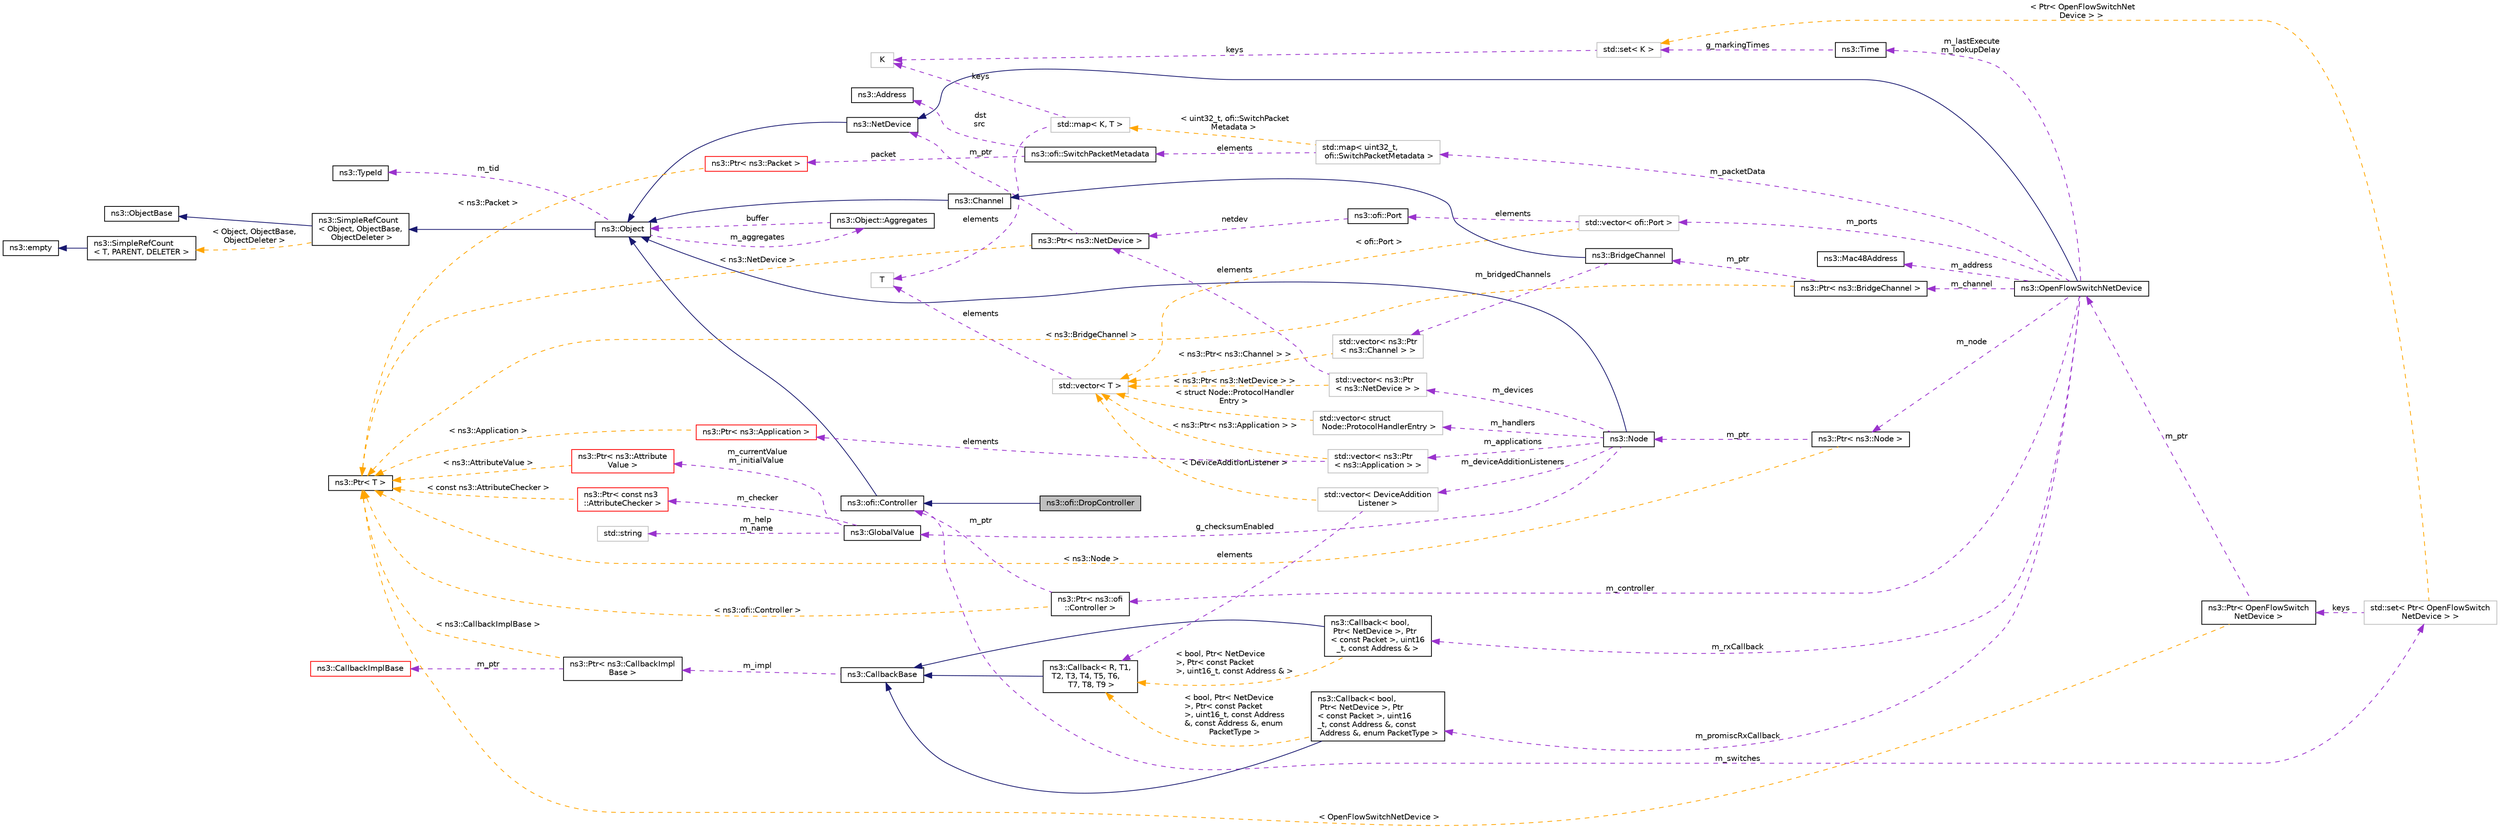 digraph "ns3::ofi::DropController"
{
 // LATEX_PDF_SIZE
  edge [fontname="Helvetica",fontsize="10",labelfontname="Helvetica",labelfontsize="10"];
  node [fontname="Helvetica",fontsize="10",shape=record];
  rankdir="LR";
  Node1 [label="ns3::ofi::DropController",height=0.2,width=0.4,color="black", fillcolor="grey75", style="filled", fontcolor="black",tooltip="Demonstration of a Drop controller."];
  Node2 -> Node1 [dir="back",color="midnightblue",fontsize="10",style="solid",fontname="Helvetica"];
  Node2 [label="ns3::ofi::Controller",height=0.2,width=0.4,color="black", fillcolor="white", style="filled",URL="$classns3_1_1ofi_1_1_controller.html",tooltip="An interface for a Controller of OpenFlowSwitchNetDevices."];
  Node3 -> Node2 [dir="back",color="midnightblue",fontsize="10",style="solid",fontname="Helvetica"];
  Node3 [label="ns3::Object",height=0.2,width=0.4,color="black", fillcolor="white", style="filled",URL="$classns3_1_1_object.html",tooltip="A base class which provides memory management and object aggregation."];
  Node4 -> Node3 [dir="back",color="midnightblue",fontsize="10",style="solid",fontname="Helvetica"];
  Node4 [label="ns3::SimpleRefCount\l\< Object, ObjectBase,\l ObjectDeleter \>",height=0.2,width=0.4,color="black", fillcolor="white", style="filled",URL="$classns3_1_1_simple_ref_count.html",tooltip=" "];
  Node5 -> Node4 [dir="back",color="midnightblue",fontsize="10",style="solid",fontname="Helvetica"];
  Node5 [label="ns3::ObjectBase",height=0.2,width=0.4,color="black", fillcolor="white", style="filled",URL="$classns3_1_1_object_base.html",tooltip="Anchor the ns-3 type and attribute system."];
  Node6 -> Node4 [dir="back",color="orange",fontsize="10",style="dashed",label=" \< Object, ObjectBase,\l ObjectDeleter \>" ,fontname="Helvetica"];
  Node6 [label="ns3::SimpleRefCount\l\< T, PARENT, DELETER \>",height=0.2,width=0.4,color="black", fillcolor="white", style="filled",URL="$classns3_1_1_simple_ref_count.html",tooltip="A template-based reference counting class."];
  Node7 -> Node6 [dir="back",color="midnightblue",fontsize="10",style="solid",fontname="Helvetica"];
  Node7 [label="ns3::empty",height=0.2,width=0.4,color="black", fillcolor="white", style="filled",URL="$classns3_1_1empty.html",tooltip="make Callback use a separate empty type"];
  Node8 -> Node3 [dir="back",color="darkorchid3",fontsize="10",style="dashed",label=" m_tid" ,fontname="Helvetica"];
  Node8 [label="ns3::TypeId",height=0.2,width=0.4,color="black", fillcolor="white", style="filled",URL="$classns3_1_1_type_id.html",tooltip="a unique identifier for an interface."];
  Node9 -> Node3 [dir="back",color="darkorchid3",fontsize="10",style="dashed",label=" m_aggregates" ,fontname="Helvetica"];
  Node9 [label="ns3::Object::Aggregates",height=0.2,width=0.4,color="black", fillcolor="white", style="filled",URL="$structns3_1_1_object_1_1_aggregates.html",tooltip="The list of Objects aggregated to this one."];
  Node3 -> Node9 [dir="back",color="darkorchid3",fontsize="10",style="dashed",label=" buffer" ,fontname="Helvetica"];
  Node10 -> Node2 [dir="back",color="darkorchid3",fontsize="10",style="dashed",label=" m_switches" ,fontname="Helvetica"];
  Node10 [label="std::set\< Ptr\< OpenFlowSwitch\lNetDevice \> \>",height=0.2,width=0.4,color="grey75", fillcolor="white", style="filled",tooltip=" "];
  Node11 -> Node10 [dir="back",color="darkorchid3",fontsize="10",style="dashed",label=" keys" ,fontname="Helvetica"];
  Node11 [label="ns3::Ptr\< OpenFlowSwitch\lNetDevice \>",height=0.2,width=0.4,color="black", fillcolor="white", style="filled",URL="$classns3_1_1_ptr.html",tooltip=" "];
  Node12 -> Node11 [dir="back",color="darkorchid3",fontsize="10",style="dashed",label=" m_ptr" ,fontname="Helvetica"];
  Node12 [label="ns3::OpenFlowSwitchNetDevice",height=0.2,width=0.4,color="black", fillcolor="white", style="filled",URL="$classns3_1_1_open_flow_switch_net_device.html",tooltip="A net device that switches multiple LAN segments via an OpenFlow-compatible flow table."];
  Node13 -> Node12 [dir="back",color="midnightblue",fontsize="10",style="solid",fontname="Helvetica"];
  Node13 [label="ns3::NetDevice",height=0.2,width=0.4,color="black", fillcolor="white", style="filled",URL="$classns3_1_1_net_device.html",tooltip="Network layer to device interface."];
  Node3 -> Node13 [dir="back",color="midnightblue",fontsize="10",style="solid",fontname="Helvetica"];
  Node14 -> Node12 [dir="back",color="darkorchid3",fontsize="10",style="dashed",label=" m_address" ,fontname="Helvetica"];
  Node14 [label="ns3::Mac48Address",height=0.2,width=0.4,color="black", fillcolor="white", style="filled",URL="$classns3_1_1_mac48_address.html",tooltip="an EUI-48 address"];
  Node15 -> Node12 [dir="back",color="darkorchid3",fontsize="10",style="dashed",label=" m_promiscRxCallback" ,fontname="Helvetica"];
  Node15 [label="ns3::Callback\< bool,\l Ptr\< NetDevice \>, Ptr\l\< const Packet \>, uint16\l_t, const Address &, const\l Address &, enum PacketType \>",height=0.2,width=0.4,color="black", fillcolor="white", style="filled",URL="$classns3_1_1_callback.html",tooltip=" "];
  Node16 -> Node15 [dir="back",color="midnightblue",fontsize="10",style="solid",fontname="Helvetica"];
  Node16 [label="ns3::CallbackBase",height=0.2,width=0.4,color="black", fillcolor="white", style="filled",URL="$classns3_1_1_callback_base.html",tooltip="Base class for Callback class."];
  Node17 -> Node16 [dir="back",color="darkorchid3",fontsize="10",style="dashed",label=" m_impl" ,fontname="Helvetica"];
  Node17 [label="ns3::Ptr\< ns3::CallbackImpl\lBase \>",height=0.2,width=0.4,color="black", fillcolor="white", style="filled",URL="$classns3_1_1_ptr.html",tooltip=" "];
  Node18 -> Node17 [dir="back",color="darkorchid3",fontsize="10",style="dashed",label=" m_ptr" ,fontname="Helvetica"];
  Node18 [label="ns3::CallbackImplBase",height=0.2,width=0.4,color="red", fillcolor="white", style="filled",URL="$classns3_1_1_callback_impl_base.html",tooltip="Abstract base class for CallbackImpl Provides reference counting and equality test."];
  Node20 -> Node17 [dir="back",color="orange",fontsize="10",style="dashed",label=" \< ns3::CallbackImplBase \>" ,fontname="Helvetica"];
  Node20 [label="ns3::Ptr\< T \>",height=0.2,width=0.4,color="black", fillcolor="white", style="filled",URL="$classns3_1_1_ptr.html",tooltip="Smart pointer class similar to boost::intrusive_ptr."];
  Node21 -> Node15 [dir="back",color="orange",fontsize="10",style="dashed",label=" \< bool, Ptr\< NetDevice\l \>, Ptr\< const Packet\l \>, uint16_t, const Address\l &, const Address &, enum\l PacketType \>" ,fontname="Helvetica"];
  Node21 [label="ns3::Callback\< R, T1,\l T2, T3, T4, T5, T6,\l T7, T8, T9 \>",height=0.2,width=0.4,color="black", fillcolor="white", style="filled",URL="$classns3_1_1_callback.html",tooltip="Callback template class."];
  Node16 -> Node21 [dir="back",color="midnightblue",fontsize="10",style="solid",fontname="Helvetica"];
  Node22 -> Node12 [dir="back",color="darkorchid3",fontsize="10",style="dashed",label=" m_node" ,fontname="Helvetica"];
  Node22 [label="ns3::Ptr\< ns3::Node \>",height=0.2,width=0.4,color="black", fillcolor="white", style="filled",URL="$classns3_1_1_ptr.html",tooltip=" "];
  Node23 -> Node22 [dir="back",color="darkorchid3",fontsize="10",style="dashed",label=" m_ptr" ,fontname="Helvetica"];
  Node23 [label="ns3::Node",height=0.2,width=0.4,color="black", fillcolor="white", style="filled",URL="$classns3_1_1_node.html",tooltip="A network Node."];
  Node3 -> Node23 [dir="back",color="midnightblue",fontsize="10",style="solid",fontname="Helvetica"];
  Node24 -> Node23 [dir="back",color="darkorchid3",fontsize="10",style="dashed",label=" m_applications" ,fontname="Helvetica"];
  Node24 [label="std::vector\< ns3::Ptr\l\< ns3::Application \> \>",height=0.2,width=0.4,color="grey75", fillcolor="white", style="filled",tooltip=" "];
  Node25 -> Node24 [dir="back",color="darkorchid3",fontsize="10",style="dashed",label=" elements" ,fontname="Helvetica"];
  Node25 [label="ns3::Ptr\< ns3::Application \>",height=0.2,width=0.4,color="red", fillcolor="white", style="filled",URL="$classns3_1_1_ptr.html",tooltip=" "];
  Node20 -> Node25 [dir="back",color="orange",fontsize="10",style="dashed",label=" \< ns3::Application \>" ,fontname="Helvetica"];
  Node34 -> Node24 [dir="back",color="orange",fontsize="10",style="dashed",label=" \< ns3::Ptr\< ns3::Application \> \>" ,fontname="Helvetica"];
  Node34 [label="std::vector\< T \>",height=0.2,width=0.4,color="grey75", fillcolor="white", style="filled",tooltip=" "];
  Node35 -> Node34 [dir="back",color="darkorchid3",fontsize="10",style="dashed",label=" elements" ,fontname="Helvetica"];
  Node35 [label="T",height=0.2,width=0.4,color="grey75", fillcolor="white", style="filled",tooltip=" "];
  Node36 -> Node23 [dir="back",color="darkorchid3",fontsize="10",style="dashed",label=" m_devices" ,fontname="Helvetica"];
  Node36 [label="std::vector\< ns3::Ptr\l\< ns3::NetDevice \> \>",height=0.2,width=0.4,color="grey75", fillcolor="white", style="filled",tooltip=" "];
  Node37 -> Node36 [dir="back",color="darkorchid3",fontsize="10",style="dashed",label=" elements" ,fontname="Helvetica"];
  Node37 [label="ns3::Ptr\< ns3::NetDevice \>",height=0.2,width=0.4,color="black", fillcolor="white", style="filled",URL="$classns3_1_1_ptr.html",tooltip=" "];
  Node13 -> Node37 [dir="back",color="darkorchid3",fontsize="10",style="dashed",label=" m_ptr" ,fontname="Helvetica"];
  Node20 -> Node37 [dir="back",color="orange",fontsize="10",style="dashed",label=" \< ns3::NetDevice \>" ,fontname="Helvetica"];
  Node34 -> Node36 [dir="back",color="orange",fontsize="10",style="dashed",label=" \< ns3::Ptr\< ns3::NetDevice \> \>" ,fontname="Helvetica"];
  Node38 -> Node23 [dir="back",color="darkorchid3",fontsize="10",style="dashed",label=" g_checksumEnabled" ,fontname="Helvetica"];
  Node38 [label="ns3::GlobalValue",height=0.2,width=0.4,color="black", fillcolor="white", style="filled",URL="$classns3_1_1_global_value.html",tooltip="Hold a so-called 'global value'."];
  Node39 -> Node38 [dir="back",color="darkorchid3",fontsize="10",style="dashed",label=" m_currentValue\nm_initialValue" ,fontname="Helvetica"];
  Node39 [label="ns3::Ptr\< ns3::Attribute\lValue \>",height=0.2,width=0.4,color="red", fillcolor="white", style="filled",URL="$classns3_1_1_ptr.html",tooltip=" "];
  Node20 -> Node39 [dir="back",color="orange",fontsize="10",style="dashed",label=" \< ns3::AttributeValue \>" ,fontname="Helvetica"];
  Node42 -> Node38 [dir="back",color="darkorchid3",fontsize="10",style="dashed",label=" m_help\nm_name" ,fontname="Helvetica"];
  Node42 [label="std::string",height=0.2,width=0.4,color="grey75", fillcolor="white", style="filled",tooltip=" "];
  Node44 -> Node38 [dir="back",color="darkorchid3",fontsize="10",style="dashed",label=" m_checker" ,fontname="Helvetica"];
  Node44 [label="ns3::Ptr\< const ns3\l::AttributeChecker \>",height=0.2,width=0.4,color="red", fillcolor="white", style="filled",URL="$classns3_1_1_ptr.html",tooltip=" "];
  Node20 -> Node44 [dir="back",color="orange",fontsize="10",style="dashed",label=" \< const ns3::AttributeChecker \>" ,fontname="Helvetica"];
  Node47 -> Node23 [dir="back",color="darkorchid3",fontsize="10",style="dashed",label=" m_handlers" ,fontname="Helvetica"];
  Node47 [label="std::vector\< struct\l Node::ProtocolHandlerEntry \>",height=0.2,width=0.4,color="grey75", fillcolor="white", style="filled",tooltip=" "];
  Node34 -> Node47 [dir="back",color="orange",fontsize="10",style="dashed",label=" \< struct Node::ProtocolHandler\lEntry \>" ,fontname="Helvetica"];
  Node50 -> Node23 [dir="back",color="darkorchid3",fontsize="10",style="dashed",label=" m_deviceAdditionListeners" ,fontname="Helvetica"];
  Node50 [label="std::vector\< DeviceAddition\lListener \>",height=0.2,width=0.4,color="grey75", fillcolor="white", style="filled",tooltip=" "];
  Node21 -> Node50 [dir="back",color="darkorchid3",fontsize="10",style="dashed",label=" elements" ,fontname="Helvetica"];
  Node34 -> Node50 [dir="back",color="orange",fontsize="10",style="dashed",label=" \< DeviceAdditionListener \>" ,fontname="Helvetica"];
  Node20 -> Node22 [dir="back",color="orange",fontsize="10",style="dashed",label=" \< ns3::Node \>" ,fontname="Helvetica"];
  Node51 -> Node12 [dir="back",color="darkorchid3",fontsize="10",style="dashed",label=" m_rxCallback" ,fontname="Helvetica"];
  Node51 [label="ns3::Callback\< bool,\l Ptr\< NetDevice \>, Ptr\l\< const Packet \>, uint16\l_t, const Address & \>",height=0.2,width=0.4,color="black", fillcolor="white", style="filled",URL="$classns3_1_1_callback.html",tooltip=" "];
  Node16 -> Node51 [dir="back",color="midnightblue",fontsize="10",style="solid",fontname="Helvetica"];
  Node21 -> Node51 [dir="back",color="orange",fontsize="10",style="dashed",label=" \< bool, Ptr\< NetDevice\l \>, Ptr\< const Packet\l \>, uint16_t, const Address & \>" ,fontname="Helvetica"];
  Node31 -> Node12 [dir="back",color="darkorchid3",fontsize="10",style="dashed",label=" m_lastExecute\nm_lookupDelay" ,fontname="Helvetica"];
  Node31 [label="ns3::Time",height=0.2,width=0.4,color="black", fillcolor="white", style="filled",URL="$classns3_1_1_time.html",tooltip="Simulation virtual time values and global simulation resolution."];
  Node32 -> Node31 [dir="back",color="darkorchid3",fontsize="10",style="dashed",label=" g_markingTimes" ,fontname="Helvetica"];
  Node32 [label="std::set\< K \>",height=0.2,width=0.4,color="grey75", fillcolor="white", style="filled",tooltip=" "];
  Node33 -> Node32 [dir="back",color="darkorchid3",fontsize="10",style="dashed",label=" keys" ,fontname="Helvetica"];
  Node33 [label="K",height=0.2,width=0.4,color="grey75", fillcolor="white", style="filled",tooltip=" "];
  Node52 -> Node12 [dir="back",color="darkorchid3",fontsize="10",style="dashed",label=" m_channel" ,fontname="Helvetica"];
  Node52 [label="ns3::Ptr\< ns3::BridgeChannel \>",height=0.2,width=0.4,color="black", fillcolor="white", style="filled",URL="$classns3_1_1_ptr.html",tooltip=" "];
  Node53 -> Node52 [dir="back",color="darkorchid3",fontsize="10",style="dashed",label=" m_ptr" ,fontname="Helvetica"];
  Node53 [label="ns3::BridgeChannel",height=0.2,width=0.4,color="black", fillcolor="white", style="filled",URL="$classns3_1_1_bridge_channel.html",tooltip="Virtual channel implementation for bridges (BridgeNetDevice)."];
  Node54 -> Node53 [dir="back",color="midnightblue",fontsize="10",style="solid",fontname="Helvetica"];
  Node54 [label="ns3::Channel",height=0.2,width=0.4,color="black", fillcolor="white", style="filled",URL="$classns3_1_1_channel.html",tooltip="Abstract Channel Base Class."];
  Node3 -> Node54 [dir="back",color="midnightblue",fontsize="10",style="solid",fontname="Helvetica"];
  Node55 -> Node53 [dir="back",color="darkorchid3",fontsize="10",style="dashed",label=" m_bridgedChannels" ,fontname="Helvetica"];
  Node55 [label="std::vector\< ns3::Ptr\l\< ns3::Channel \> \>",height=0.2,width=0.4,color="grey75", fillcolor="white", style="filled",tooltip=" "];
  Node34 -> Node55 [dir="back",color="orange",fontsize="10",style="dashed",label=" \< ns3::Ptr\< ns3::Channel \> \>" ,fontname="Helvetica"];
  Node20 -> Node52 [dir="back",color="orange",fontsize="10",style="dashed",label=" \< ns3::BridgeChannel \>" ,fontname="Helvetica"];
  Node57 -> Node12 [dir="back",color="darkorchid3",fontsize="10",style="dashed",label=" m_controller" ,fontname="Helvetica"];
  Node57 [label="ns3::Ptr\< ns3::ofi\l::Controller \>",height=0.2,width=0.4,color="black", fillcolor="white", style="filled",URL="$classns3_1_1_ptr.html",tooltip=" "];
  Node2 -> Node57 [dir="back",color="darkorchid3",fontsize="10",style="dashed",label=" m_ptr" ,fontname="Helvetica"];
  Node20 -> Node57 [dir="back",color="orange",fontsize="10",style="dashed",label=" \< ns3::ofi::Controller \>" ,fontname="Helvetica"];
  Node58 -> Node12 [dir="back",color="darkorchid3",fontsize="10",style="dashed",label=" m_packetData" ,fontname="Helvetica"];
  Node58 [label="std::map\< uint32_t,\l ofi::SwitchPacketMetadata \>",height=0.2,width=0.4,color="grey75", fillcolor="white", style="filled",tooltip=" "];
  Node59 -> Node58 [dir="back",color="darkorchid3",fontsize="10",style="dashed",label=" elements" ,fontname="Helvetica"];
  Node59 [label="ns3::ofi::SwitchPacketMetadata",height=0.2,width=0.4,color="black", fillcolor="white", style="filled",URL="$structns3_1_1ofi_1_1_switch_packet_metadata.html",tooltip="Packet Metadata, allows us to track the packet's metadata as it passes through the switch."];
  Node60 -> Node59 [dir="back",color="darkorchid3",fontsize="10",style="dashed",label=" dst\nsrc" ,fontname="Helvetica"];
  Node60 [label="ns3::Address",height=0.2,width=0.4,color="black", fillcolor="white", style="filled",URL="$classns3_1_1_address.html",tooltip="a polymophic address class"];
  Node61 -> Node59 [dir="back",color="darkorchid3",fontsize="10",style="dashed",label=" packet" ,fontname="Helvetica"];
  Node61 [label="ns3::Ptr\< ns3::Packet \>",height=0.2,width=0.4,color="red", fillcolor="white", style="filled",URL="$classns3_1_1_ptr.html",tooltip=" "];
  Node20 -> Node61 [dir="back",color="orange",fontsize="10",style="dashed",label=" \< ns3::Packet \>" ,fontname="Helvetica"];
  Node78 -> Node58 [dir="back",color="orange",fontsize="10",style="dashed",label=" \< uint32_t, ofi::SwitchPacket\lMetadata \>" ,fontname="Helvetica"];
  Node78 [label="std::map\< K, T \>",height=0.2,width=0.4,color="grey75", fillcolor="white", style="filled",tooltip=" "];
  Node33 -> Node78 [dir="back",color="darkorchid3",fontsize="10",style="dashed",label=" keys" ,fontname="Helvetica"];
  Node35 -> Node78 [dir="back",color="darkorchid3",fontsize="10",style="dashed",label=" elements" ,fontname="Helvetica"];
  Node79 -> Node12 [dir="back",color="darkorchid3",fontsize="10",style="dashed",label=" m_ports" ,fontname="Helvetica"];
  Node79 [label="std::vector\< ofi::Port \>",height=0.2,width=0.4,color="grey75", fillcolor="white", style="filled",tooltip=" "];
  Node80 -> Node79 [dir="back",color="darkorchid3",fontsize="10",style="dashed",label=" elements" ,fontname="Helvetica"];
  Node80 [label="ns3::ofi::Port",height=0.2,width=0.4,color="black", fillcolor="white", style="filled",URL="$structns3_1_1ofi_1_1_port.html",tooltip="Port and its metadata."];
  Node37 -> Node80 [dir="back",color="darkorchid3",fontsize="10",style="dashed",label=" netdev" ,fontname="Helvetica"];
  Node34 -> Node79 [dir="back",color="orange",fontsize="10",style="dashed",label=" \< ofi::Port \>" ,fontname="Helvetica"];
  Node20 -> Node11 [dir="back",color="orange",fontsize="10",style="dashed",label=" \< OpenFlowSwitchNetDevice \>" ,fontname="Helvetica"];
  Node32 -> Node10 [dir="back",color="orange",fontsize="10",style="dashed",label=" \< Ptr\< OpenFlowSwitchNet\lDevice \> \>" ,fontname="Helvetica"];
}
